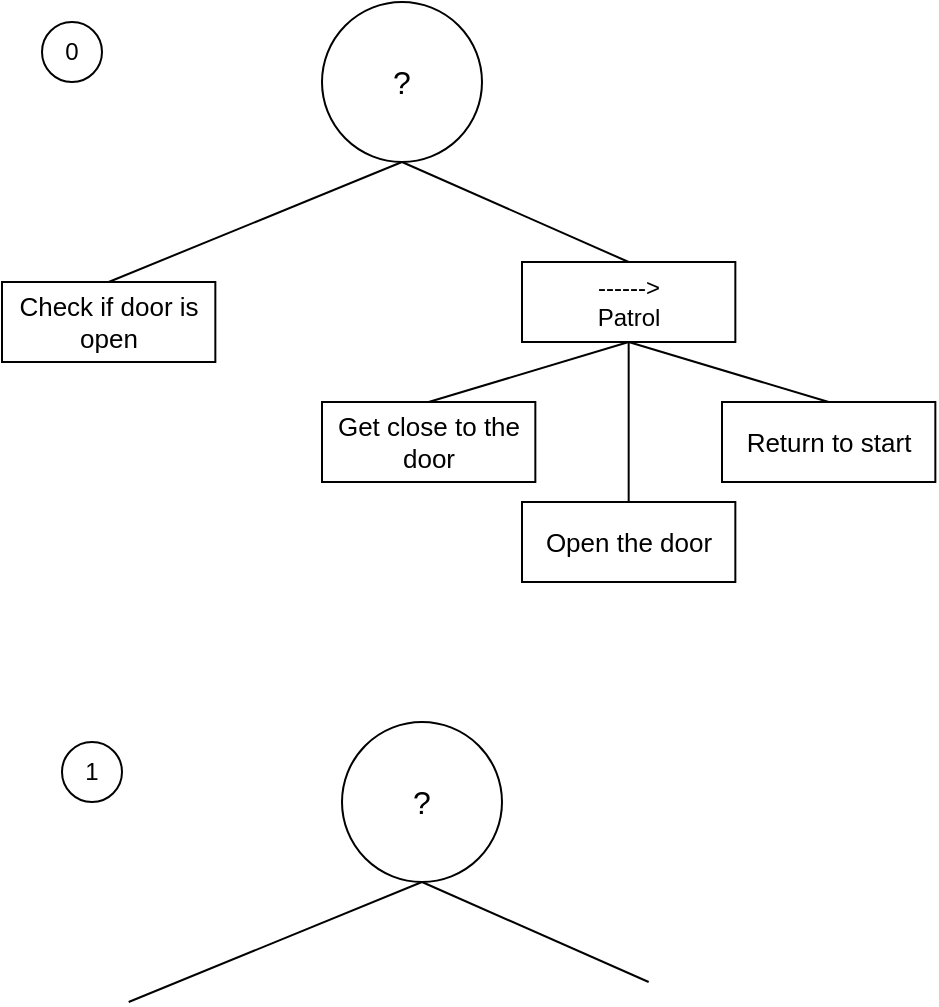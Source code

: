 <mxfile version="13.3.9" type="device"><diagram id="Jwhbw0b77vxr7oLS8Yx_" name="Page-1"><mxGraphModel dx="1422" dy="822" grid="1" gridSize="10" guides="1" tooltips="1" connect="1" arrows="1" fold="1" page="1" pageScale="1" pageWidth="827" pageHeight="1169" math="0" shadow="0"><root><mxCell id="0"/><mxCell id="1" parent="0"/><mxCell id="qUqnYcUhFDhdSQt8O759-1" value="&lt;font style=&quot;font-size: 16px&quot;&gt;?&lt;/font&gt;" style="ellipse;whiteSpace=wrap;html=1;aspect=fixed;" vertex="1" parent="1"><mxGeometry x="180" y="30" width="80" height="80" as="geometry"/></mxCell><mxCell id="qUqnYcUhFDhdSQt8O759-2" value="&lt;font style=&quot;font-size: 13px&quot;&gt;Check if door is open&lt;/font&gt;" style="rounded=0;whiteSpace=wrap;html=1;" vertex="1" parent="1"><mxGeometry x="20" y="170" width="106.67" height="40" as="geometry"/></mxCell><mxCell id="qUqnYcUhFDhdSQt8O759-3" value="------&amp;gt;&lt;br&gt;Patrol" style="rounded=0;whiteSpace=wrap;html=1;" vertex="1" parent="1"><mxGeometry x="280" y="160" width="106.67" height="40" as="geometry"/></mxCell><mxCell id="qUqnYcUhFDhdSQt8O759-4" value="" style="endArrow=none;html=1;entryX=0.5;entryY=1;entryDx=0;entryDy=0;exitX=0.5;exitY=0;exitDx=0;exitDy=0;" edge="1" parent="1" source="qUqnYcUhFDhdSQt8O759-2" target="qUqnYcUhFDhdSQt8O759-1"><mxGeometry width="50" height="50" relative="1" as="geometry"><mxPoint x="440" y="440" as="sourcePoint"/><mxPoint x="490" y="390" as="targetPoint"/></mxGeometry></mxCell><mxCell id="qUqnYcUhFDhdSQt8O759-5" value="" style="endArrow=none;html=1;entryX=0.5;entryY=1;entryDx=0;entryDy=0;exitX=0.5;exitY=0;exitDx=0;exitDy=0;" edge="1" parent="1" source="qUqnYcUhFDhdSQt8O759-3" target="qUqnYcUhFDhdSQt8O759-1"><mxGeometry width="50" height="50" relative="1" as="geometry"><mxPoint x="220" y="200" as="sourcePoint"/><mxPoint x="270" y="150" as="targetPoint"/></mxGeometry></mxCell><mxCell id="qUqnYcUhFDhdSQt8O759-6" value="&lt;font style=&quot;font-size: 13px&quot;&gt;Get close to the door&lt;/font&gt;" style="rounded=0;whiteSpace=wrap;html=1;" vertex="1" parent="1"><mxGeometry x="180" y="230" width="106.67" height="40" as="geometry"/></mxCell><mxCell id="qUqnYcUhFDhdSQt8O759-7" value="&lt;font&gt;&lt;font style=&quot;font-size: 13px&quot;&gt;Open the door&lt;/font&gt;&lt;br&gt;&lt;/font&gt;" style="rounded=0;whiteSpace=wrap;html=1;" vertex="1" parent="1"><mxGeometry x="280" y="280" width="106.67" height="40" as="geometry"/></mxCell><mxCell id="qUqnYcUhFDhdSQt8O759-8" value="" style="endArrow=none;html=1;entryX=0.5;entryY=1;entryDx=0;entryDy=0;exitX=0.5;exitY=0;exitDx=0;exitDy=0;" edge="1" parent="1" source="qUqnYcUhFDhdSQt8O759-6" target="qUqnYcUhFDhdSQt8O759-3"><mxGeometry width="50" height="50" relative="1" as="geometry"><mxPoint x="440" y="440" as="sourcePoint"/><mxPoint x="490" y="390" as="targetPoint"/></mxGeometry></mxCell><mxCell id="qUqnYcUhFDhdSQt8O759-9" value="" style="endArrow=none;html=1;entryX=0.5;entryY=1;entryDx=0;entryDy=0;exitX=0.5;exitY=0;exitDx=0;exitDy=0;" edge="1" parent="1" source="qUqnYcUhFDhdSQt8O759-7" target="qUqnYcUhFDhdSQt8O759-3"><mxGeometry width="50" height="50" relative="1" as="geometry"><mxPoint x="440" y="440" as="sourcePoint"/><mxPoint x="490" y="390" as="targetPoint"/></mxGeometry></mxCell><mxCell id="qUqnYcUhFDhdSQt8O759-10" value="0" style="ellipse;whiteSpace=wrap;html=1;aspect=fixed;" vertex="1" parent="1"><mxGeometry x="40" y="40" width="30" height="30" as="geometry"/></mxCell><mxCell id="qUqnYcUhFDhdSQt8O759-11" value="&lt;font&gt;&lt;font style=&quot;font-size: 13px&quot;&gt;Return to start&lt;/font&gt;&lt;br&gt;&lt;/font&gt;" style="rounded=0;whiteSpace=wrap;html=1;" vertex="1" parent="1"><mxGeometry x="380" y="230" width="106.67" height="40" as="geometry"/></mxCell><mxCell id="qUqnYcUhFDhdSQt8O759-12" value="" style="endArrow=none;html=1;entryX=0.5;entryY=1;entryDx=0;entryDy=0;exitX=0.5;exitY=0;exitDx=0;exitDy=0;" edge="1" parent="1" source="qUqnYcUhFDhdSQt8O759-11" target="qUqnYcUhFDhdSQt8O759-3"><mxGeometry width="50" height="50" relative="1" as="geometry"><mxPoint x="650" y="390" as="sourcePoint"/><mxPoint x="700" y="340" as="targetPoint"/></mxGeometry></mxCell><mxCell id="qUqnYcUhFDhdSQt8O759-13" value="&lt;font style=&quot;font-size: 16px&quot;&gt;?&lt;/font&gt;" style="ellipse;whiteSpace=wrap;html=1;aspect=fixed;" vertex="1" parent="1"><mxGeometry x="190" y="390" width="80" height="80" as="geometry"/></mxCell><mxCell id="qUqnYcUhFDhdSQt8O759-16" value="" style="endArrow=none;html=1;entryX=0.5;entryY=1;entryDx=0;entryDy=0;exitX=0.5;exitY=0;exitDx=0;exitDy=0;" edge="1" parent="1" target="qUqnYcUhFDhdSQt8O759-13"><mxGeometry width="50" height="50" relative="1" as="geometry"><mxPoint x="83.335" y="530" as="sourcePoint"/><mxPoint x="500" y="750" as="targetPoint"/></mxGeometry></mxCell><mxCell id="qUqnYcUhFDhdSQt8O759-17" value="" style="endArrow=none;html=1;entryX=0.5;entryY=1;entryDx=0;entryDy=0;exitX=0.5;exitY=0;exitDx=0;exitDy=0;" edge="1" parent="1" target="qUqnYcUhFDhdSQt8O759-13"><mxGeometry width="50" height="50" relative="1" as="geometry"><mxPoint x="343.335" y="520" as="sourcePoint"/><mxPoint x="280" y="510" as="targetPoint"/></mxGeometry></mxCell><mxCell id="qUqnYcUhFDhdSQt8O759-22" value="1" style="ellipse;whiteSpace=wrap;html=1;aspect=fixed;" vertex="1" parent="1"><mxGeometry x="50" y="400" width="30" height="30" as="geometry"/></mxCell></root></mxGraphModel></diagram></mxfile>